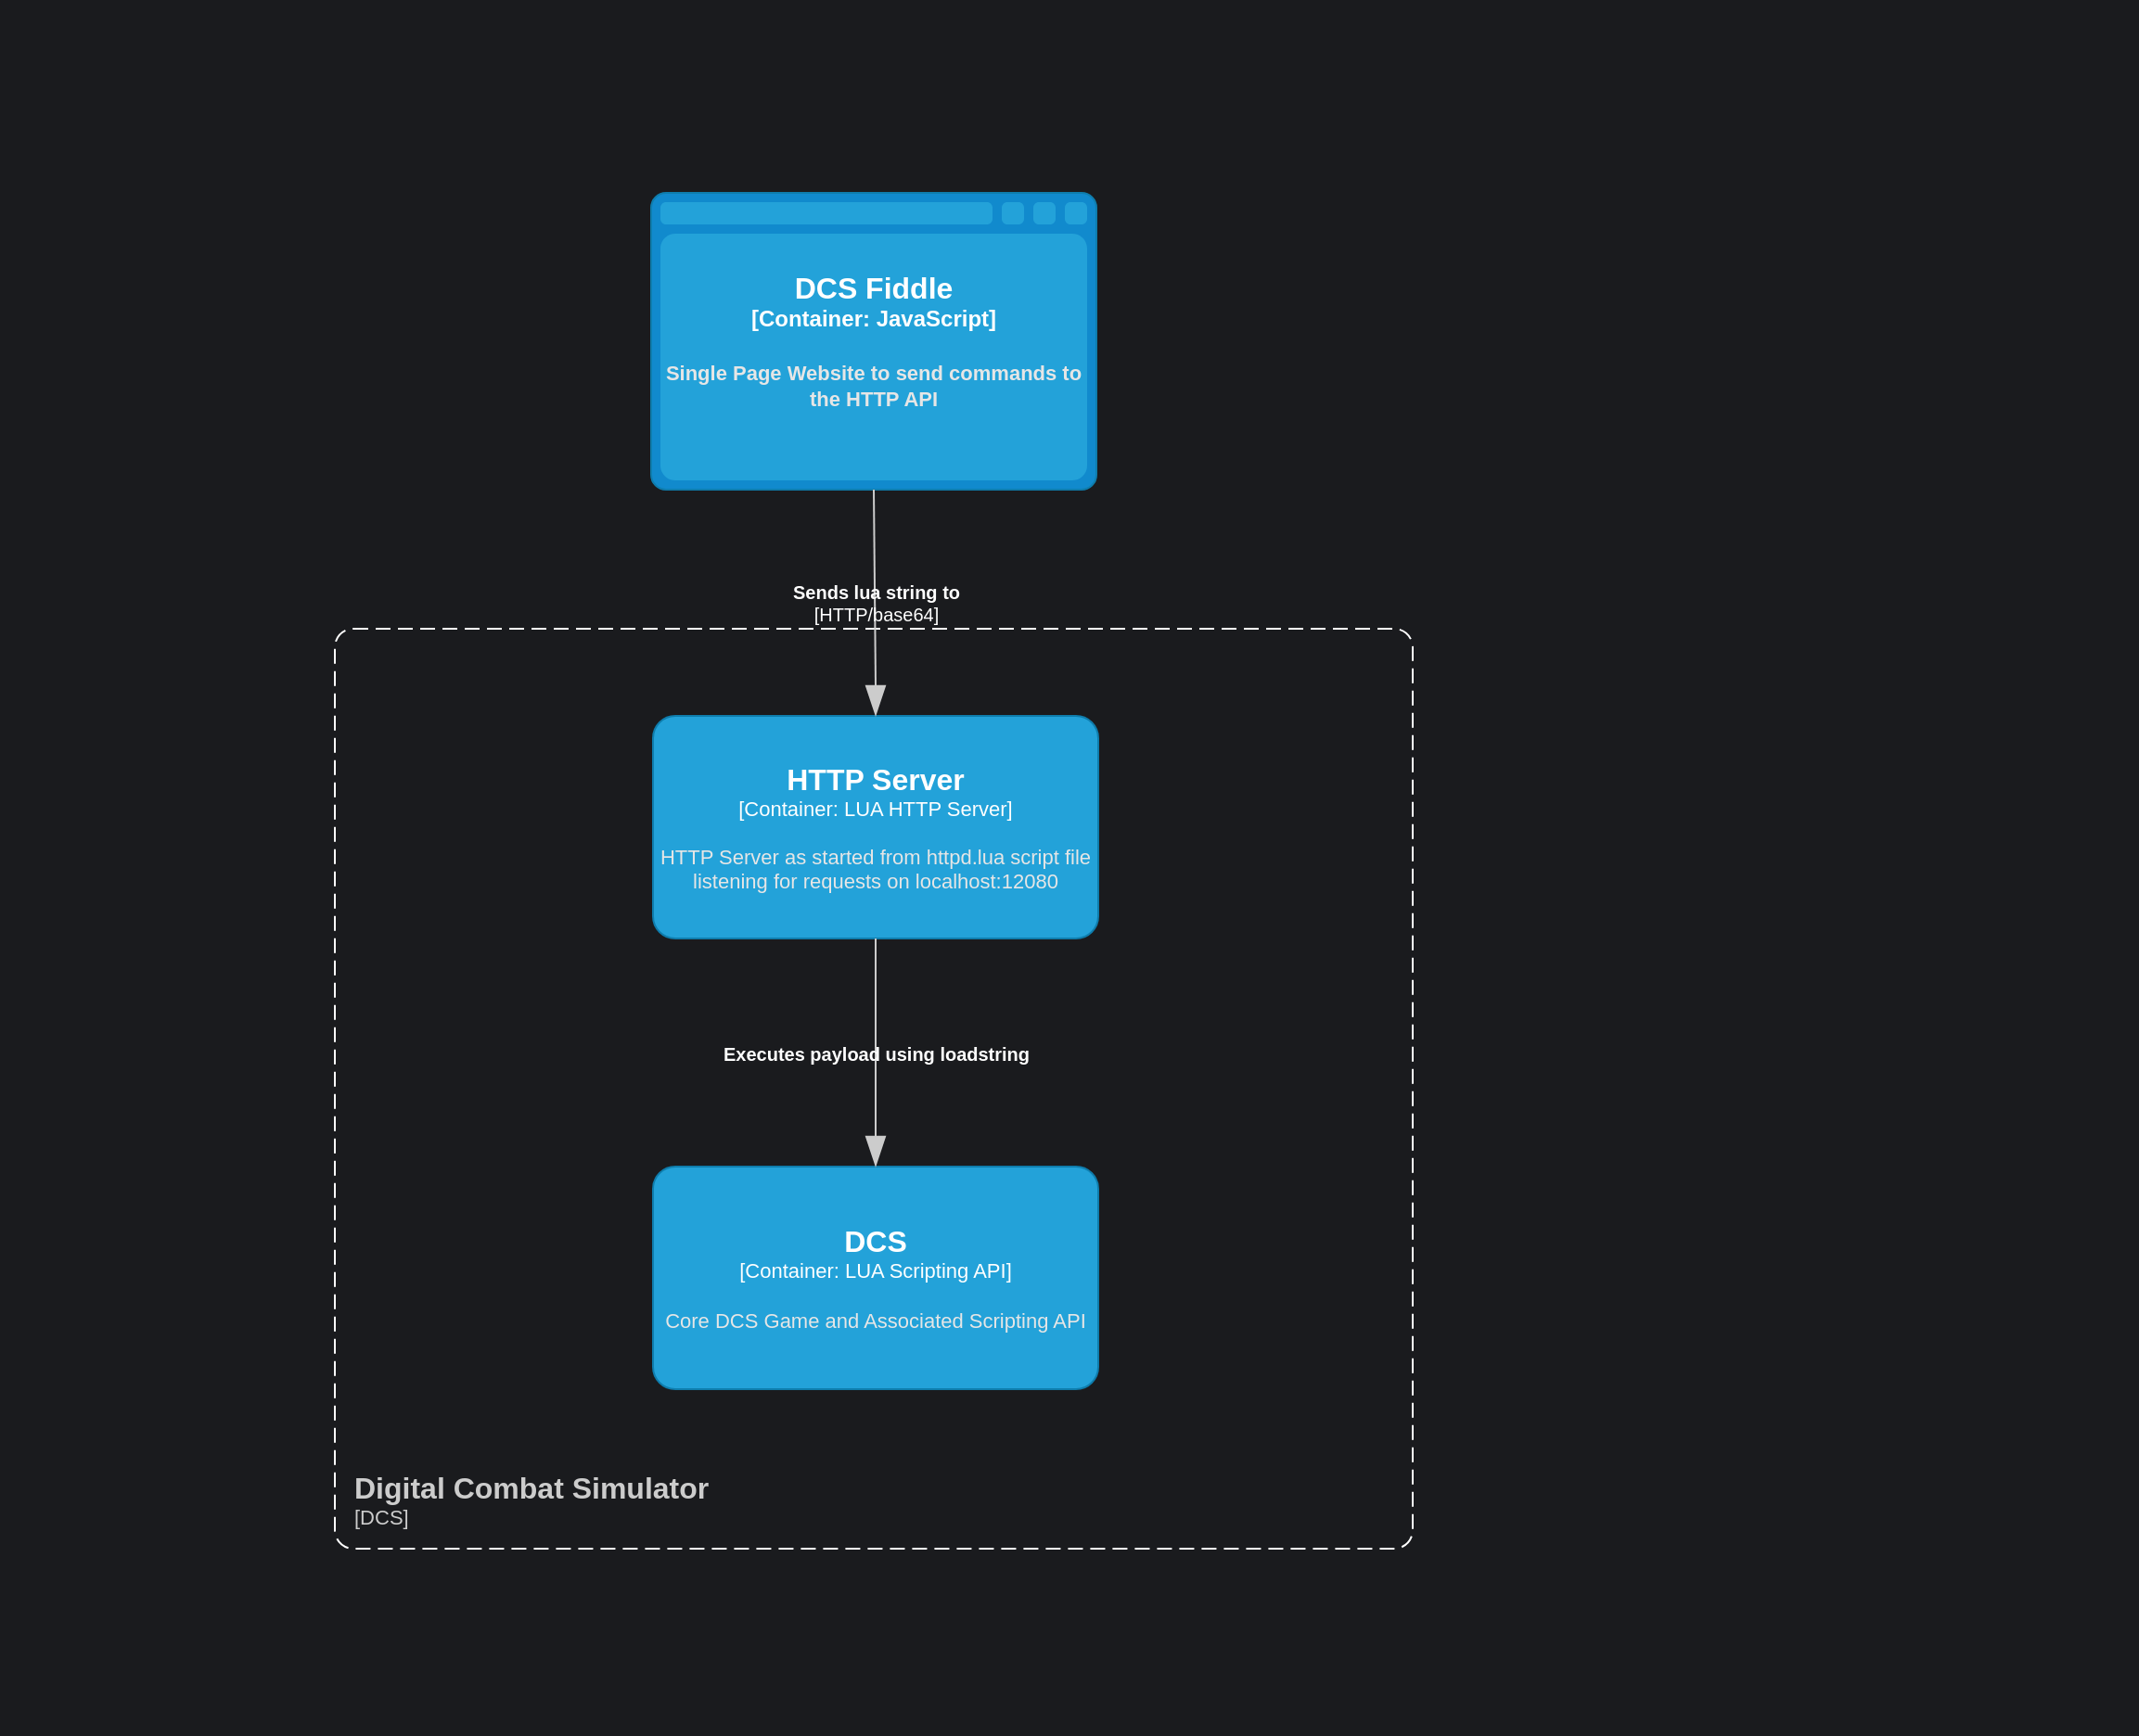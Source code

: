 <mxfile version="15.8.7" type="device"><diagram id="ou45HniSRWKrNbil_KfP" name="Page-1"><mxGraphModel dx="2293" dy="1206" grid="0" gridSize="10" guides="1" tooltips="1" connect="1" arrows="1" fold="1" page="0" pageScale="1" pageWidth="827" pageHeight="1169" background="#1A1B1E" math="0" shadow="0"><root><mxCell id="0"/><mxCell id="1" parent="0"/><mxCell id="ZePbNhl2i7T4qN3ImaNq-4" value="" style="rounded=1;whiteSpace=wrap;html=1;strokeColor=none;fillColor=none;" parent="1" vertex="1"><mxGeometry x="-57" y="71" width="1152" height="935" as="geometry"/></mxCell><object placeholders="1" c4Type="DCS Fiddle" c4Container="Container" c4Technology="JavaScript" c4Description="Single Page Website to send commands to the HTTP API" label="&lt;font style=&quot;font-size: 16px&quot;&gt;&lt;b&gt;%c4Type%&lt;/font&gt;&lt;div&gt;[%c4Container%:&amp;nbsp;%c4Technology%]&lt;/div&gt;&lt;br&gt;&lt;div&gt;&lt;font style=&quot;font-size: 11px&quot;&gt;&lt;font color=&quot;#E6E6E6&quot;&gt;%c4Description%&lt;/font&gt;&lt;/div&gt;" id="ZePbNhl2i7T4qN3ImaNq-2"><mxCell style="shape=mxgraph.c4.webBrowserContainer;whiteSpace=wrap;html=1;boundedLbl=1;rounded=0;labelBackgroundColor=none;fillColor=#118ACD;fontSize=12;fontColor=#ffffff;align=center;strokeColor=#0E7DAD;metaEdit=1;points=[[0.5,0,0],[1,0.25,0],[1,0.5,0],[1,0.75,0],[0.5,1,0],[0,0.75,0],[0,0.5,0],[0,0.25,0]];resizable=0;" parent="1" vertex="1"><mxGeometry x="294" y="175" width="240" height="160" as="geometry"/></mxCell></object><object placeholders="1" c4Name="HTTP Server" c4Type="Container" c4Technology="LUA HTTP Server" c4Description="HTTP Server as started from httpd.lua script file listening for requests on localhost:12080" label="&lt;font style=&quot;font-size: 16px&quot;&gt;&lt;b&gt;%c4Name%&lt;/b&gt;&lt;/font&gt;&lt;div&gt;[%c4Type%: %c4Technology%]&lt;/div&gt;&lt;br&gt;&lt;div&gt;&lt;font style=&quot;font-size: 11px&quot;&gt;&lt;font color=&quot;#E6E6E6&quot;&gt;%c4Description%&lt;/font&gt;&lt;/div&gt;" id="pyKns-SXDbwvE3Oomf1x-2"><mxCell style="rounded=1;whiteSpace=wrap;html=1;fontSize=11;labelBackgroundColor=none;fillColor=#23A2D9;fontColor=#ffffff;align=center;arcSize=10;strokeColor=#0E7DAD;metaEdit=1;resizable=0;points=[[0.25,0,0],[0.5,0,0],[0.75,0,0],[1,0.25,0],[1,0.5,0],[1,0.75,0],[0.75,1,0],[0.5,1,0],[0.25,1,0],[0,0.75,0],[0,0.5,0],[0,0.25,0]];" vertex="1" parent="1"><mxGeometry x="295" y="457" width="240" height="120" as="geometry"/></mxCell></object><object placeholders="1" c4Name="DCS" c4Type="Container" c4Technology="LUA Scripting API" c4Description="Core DCS Game and Associated Scripting API" label="&lt;font style=&quot;font-size: 16px&quot;&gt;&lt;b&gt;%c4Name%&lt;/b&gt;&lt;/font&gt;&lt;div&gt;[%c4Type%: %c4Technology%]&lt;/div&gt;&lt;br&gt;&lt;div&gt;&lt;font style=&quot;font-size: 11px&quot;&gt;&lt;font color=&quot;#E6E6E6&quot;&gt;%c4Description%&lt;/font&gt;&lt;/div&gt;" id="pyKns-SXDbwvE3Oomf1x-3"><mxCell style="rounded=1;whiteSpace=wrap;html=1;fontSize=11;labelBackgroundColor=none;fillColor=#23A2D9;fontColor=#ffffff;align=center;arcSize=10;strokeColor=#0E7DAD;metaEdit=1;resizable=0;points=[[0.25,0,0],[0.5,0,0],[0.75,0,0],[1,0.25,0],[1,0.5,0],[1,0.75,0],[0.75,1,0],[0.5,1,0],[0.25,1,0],[0,0.75,0],[0,0.5,0],[0,0.25,0]];" vertex="1" parent="1"><mxGeometry x="295" y="700" width="240" height="120" as="geometry"/></mxCell></object><object placeholders="1" c4Name="Digital Combat Simulator" c4Type="SystemScopeBoundary" c4Application="DCS" label="&lt;font style=&quot;font-size: 16px&quot;&gt;&lt;b&gt;&lt;div style=&quot;text-align: left&quot;&gt;%c4Name%&lt;/div&gt;&lt;/b&gt;&lt;/font&gt;&lt;div style=&quot;text-align: left&quot;&gt;[%c4Application%]&lt;/div&gt;" id="pyKns-SXDbwvE3Oomf1x-6"><mxCell style="rounded=1;fontSize=11;whiteSpace=wrap;html=1;dashed=1;arcSize=20;fillColor=none;strokeColor=#FFFFFF;fontColor=#CCCCCC;labelBackgroundColor=none;align=left;verticalAlign=bottom;labelBorderColor=none;spacingTop=0;spacing=10;dashPattern=8 4;metaEdit=1;rotatable=0;perimeter=rectanglePerimeter;labelPadding=0;allowArrows=0;connectable=0;expand=0;recursiveResize=0;editable=1;pointerEvents=0;absoluteArcSize=1;points=[[0.25,0,0],[0.5,0,0],[0.75,0,0],[1,0.25,0],[1,0.5,0],[1,0.75,0],[0.75,1,0],[0.5,1,0],[0.25,1,0],[0,0.75,0],[0,0.5,0],[0,0.25,0]];" vertex="1" parent="1"><mxGeometry x="123.5" y="410" width="581" height="496" as="geometry"/></mxCell></object><object placeholders="1" c4Type="Relationship" c4Description="Executes payload using loadstring" label="&lt;div style=&quot;text-align: left&quot;&gt;&lt;div style=&quot;text-align: center&quot;&gt;&lt;b&gt;%c4Description%&lt;/b&gt;&lt;/div&gt;&lt;/div&gt;" id="pyKns-SXDbwvE3Oomf1x-4"><mxCell style="endArrow=blockThin;html=1;fontSize=10;fontColor=#FFFFFF;strokeWidth=1;endFill=1;strokeColor=#CCCCCC;elbow=vertical;metaEdit=1;endSize=14;startSize=14;jumpStyle=arc;jumpSize=16;rounded=0;edgeStyle=orthogonalEdgeStyle;entryX=0.5;entryY=0;entryDx=0;entryDy=0;entryPerimeter=0;labelBackgroundColor=none;" edge="1" parent="1" source="pyKns-SXDbwvE3Oomf1x-2" target="pyKns-SXDbwvE3Oomf1x-3"><mxGeometry width="240" relative="1" as="geometry"><mxPoint x="516" y="487" as="sourcePoint"/><mxPoint x="756" y="487" as="targetPoint"/></mxGeometry></mxCell></object><object placeholders="1" c4Type="Relationship" c4Technology="HTTP/base64" c4Description="Sends lua string to" label="&lt;div style=&quot;text-align: left&quot;&gt;&lt;div style=&quot;text-align: center&quot;&gt;&lt;b&gt;%c4Description%&lt;/b&gt;&lt;/div&gt;&lt;div style=&quot;text-align: center&quot;&gt;[%c4Technology%]&lt;/div&gt;&lt;/div&gt;" id="pyKns-SXDbwvE3Oomf1x-5"><mxCell style="endArrow=blockThin;html=1;fontSize=10;fontColor=#FFFFFF;strokeWidth=1;endFill=1;strokeColor=#CCCCCC;elbow=vertical;metaEdit=1;endSize=14;startSize=14;jumpStyle=arc;jumpSize=16;rounded=0;edgeStyle=orthogonalEdgeStyle;labelBackgroundColor=none;exitX=0.5;exitY=1;exitDx=0;exitDy=0;exitPerimeter=0;entryX=0.5;entryY=0;entryDx=0;entryDy=0;entryPerimeter=0;" edge="1" parent="1" source="ZePbNhl2i7T4qN3ImaNq-2" target="pyKns-SXDbwvE3Oomf1x-2"><mxGeometry width="240" relative="1" as="geometry"><mxPoint x="516" y="487" as="sourcePoint"/><mxPoint x="756" y="487" as="targetPoint"/></mxGeometry></mxCell></object></root></mxGraphModel></diagram></mxfile>